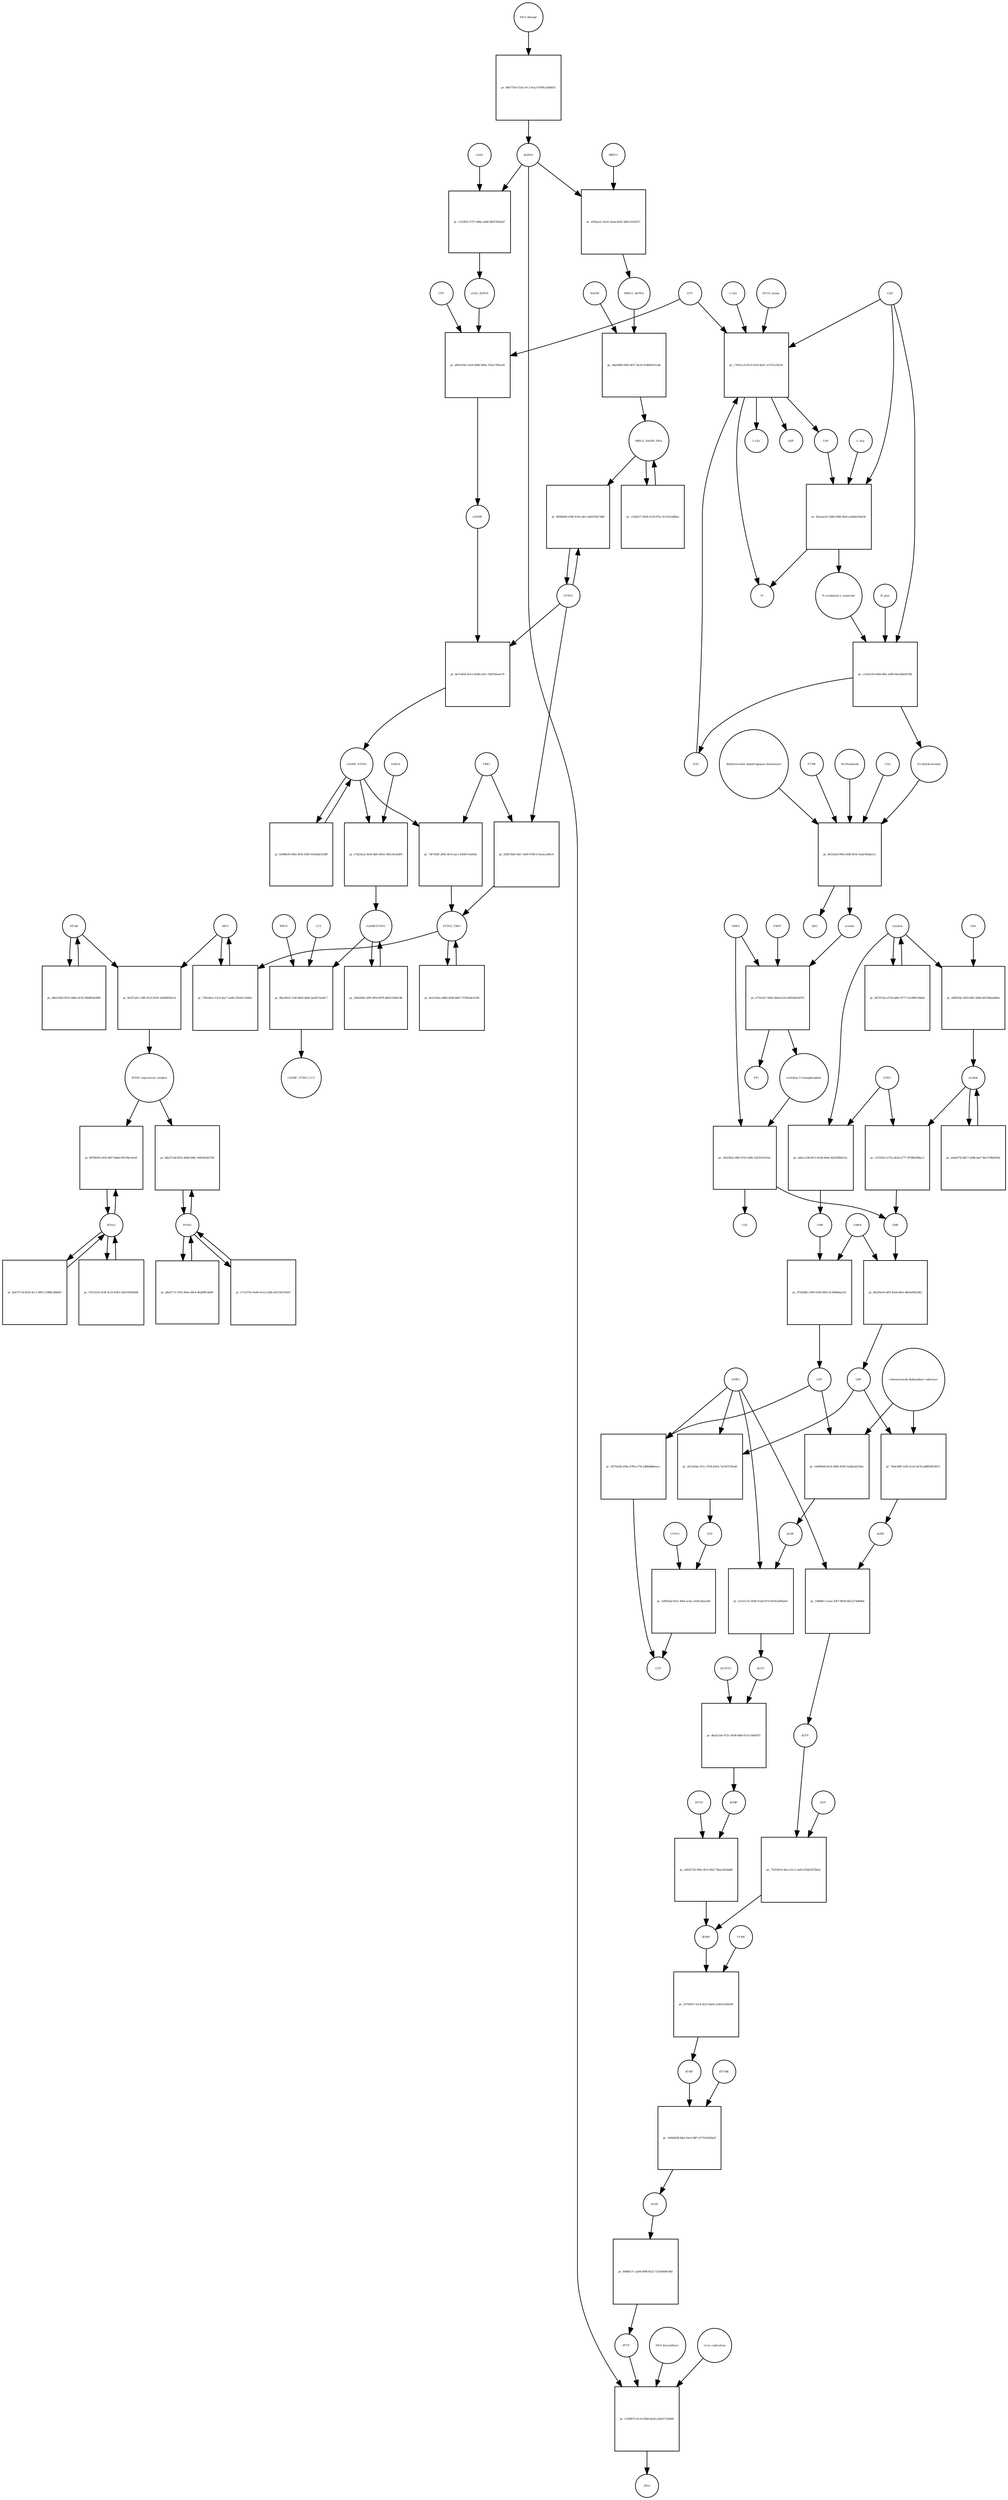 strict digraph  {
"NF-kB" [annotation="urn_miriam_obo.go_GO%3A0071159", bipartite=0, cls=complex, fontsize=4, label="NF-kB", shape=circle];
"pr_8e337a61-c4f8-47e5-8193-3aff60f5de1d" [annotation="", bipartite=1, cls=process, fontsize=4, label="pr_8e337a61-c4f8-47e5-8193-3aff60f5de1d", shape=square];
"IFNB1 expression complex" [annotation="", bipartite=0, cls=complex, fontsize=4, label="IFNB1 expression complex", shape=circle];
IRF3 [annotation="urn_miriam_hgnc_6118|urn_miriam_uniprot_Q14653|urn_miriam_ensembl_ENSG00000126456|urn_miriam_refseq_NM_001571|urn_miriam_hgnc.symbol_IRF3|urn_miriam_ncbigene_3661", bipartite=0, cls="macromolecule multimer", fontsize=4, label=IRF3, shape=circle];
dCDP [annotation="urn_miriam_obo.chebi_CHEBI%3A28846", bipartite=0, cls="simple chemical", fontsize=4, label=dCDP, shape=circle];
"pr_31e3117e-29d4-47ad-87c0-0e052af6ba42" [annotation="", bipartite=1, cls=process, fontsize=4, label="pr_31e3117e-29d4-47ad-87c0-0e052af6ba42", shape=square];
dCTP [annotation="urn_miriam_obo.chebi_CHEBI%3A16311", bipartite=0, cls="simple chemical", fontsize=4, label=dCTP, shape=circle];
NME1 [annotation="urn_miriam_uniprot_P15531|urn_miriam_hgnc_7849", bipartite=0, cls=macromolecule, fontsize=4, label=NME1, shape=circle];
uridine [annotation="urn_miriam_obo.chebi_CHEBI%3A16704", bipartite=0, cls="simple chemical", fontsize=4, label=uridine, shape=circle];
"pr_c51920cf-a75a-4434-a777-3f78bb308ac2" [annotation="", bipartite=1, cls=process, fontsize=4, label="pr_c51920cf-a75a-4434-a777-3f78bb308ac2", shape=square];
UMP [annotation="urn_miriam_obo.chebi_CHEBI%3A57865", bipartite=0, cls="simple chemical", fontsize=4, label=UMP, shape=circle];
UCK2 [annotation="urn_miriam_uniprot_Q9HA47|urn_miriam_hgnc_HGNC%3A12562", bipartite=0, cls=macromolecule, fontsize=4, label=UCK2, shape=circle];
"orotidine 5'-monophosphate" [annotation="urn_miriam_obo.chebi_CHEBI%3A15842", bipartite=0, cls="simple chemical", fontsize=4, label="orotidine 5'-monophosphate", shape=circle];
"pr_2fb338a2-4fbf-4763-af06-23b7f414162e" [annotation="", bipartite=1, cls=process, fontsize=4, label="pr_2fb338a2-4fbf-4763-af06-23b7f414162e", shape=square];
UMPS [annotation="urn_miriam_ncbigene_7372|urn_miriam_refseq_NM_000373|urn_miriam_hgnc.symbol_UMPS|urn_miriam_hgnc_12563|urn_miriam_ensembl_ENSG00000114491|urn_miriam_uniprot_P11172", bipartite=0, cls="macromolecule multimer", fontsize=4, label=UMPS, shape=circle];
CO2 [annotation="urn_miriam_obo.chebi_CHEBI%3A16526", bipartite=0, cls="simple chemical", fontsize=4, label=CO2, shape=circle];
UTP [annotation="urn_miriam_obo.chebi_CHEBI%3A15713", bipartite=0, cls="simple chemical", fontsize=4, label=UTP, shape=circle];
"pr_3aff05ab-925c-46f4-ac4a-cd29c26ae3dd" [annotation="", bipartite=1, cls=process, fontsize=4, label="pr_3aff05ab-925c-46f4-ac4a-cd29c26ae3dd", shape=square];
CTP [annotation="urn_miriam_obo.chebi_CHEBI%3A17677", bipartite=0, cls="simple chemical", fontsize=4, label=CTP, shape=circle];
CTPS1 [annotation="urn_miriam_hgnc_HGNC%3A2519|urn_miriam_uniprot_P17812", bipartite=0, cls=macromolecule, fontsize=4, label=CTPS1, shape=circle];
UDP [annotation="urn_miriam_obo.chebi_CHEBI%3A17659", bipartite=0, cls="simple chemical", fontsize=4, label=UDP, shape=circle];
"pr_7b0e346f-1e85-4ca4-9a7d-ad8854934d71" [annotation="", bipartite=1, cls=process, fontsize=4, label="pr_7b0e346f-1e85-4ca4-9a7d-ad8854934d71", shape=square];
dUDP [annotation="urn_miriam_obo.chebi_CHEBI%3A28850", bipartite=0, cls="simple chemical", fontsize=4, label=dUDP, shape=circle];
"ribonucleoside-diphosphate reductase" [annotation="urn_miriam_brenda_1.17.4.1|urn_miriam_obo.go_GO%3A0005971", bipartite=0, cls=complex, fontsize=4, label="ribonucleoside-diphosphate reductase", shape=circle];
IFNB1 [annotation="urn_miriam_ensembl_ENSG00000171855|urn_miriam_hgnc.symbol_IFNB1|urn_miriam_hgnc_5434|urn_miriam_uniprot_P01574|urn_miriam_refseq_NM_002176|urn_miriam_ncbigene_3456", bipartite=0, cls=macromolecule, fontsize=4, label=IFNB1, shape=circle];
"pr_dda27c6d-9f32-4d9d-b98c-006342eb27bf" [annotation="", bipartite=1, cls=process, fontsize=4, label="pr_dda27c6d-9f32-4d9d-b98c-006342eb27bf", shape=square];
"pr_8b220e16-aff9-4cb4-b9a1-8b63e9f2ed62" [annotation="", bipartite=1, cls=process, fontsize=4, label="pr_8b220e16-aff9-4cb4-b9a1-8b63e9f2ed62", shape=square];
CMPK [annotation="urn_miriam_uniprot_P30085|urn_miriam_hgnc_HGNC%3A18170", bipartite=0, cls=macromolecule, fontsize=4, label=CMPK, shape=circle];
"cGAMP-STING" [annotation="", bipartite=0, cls=complex, fontsize=4, label="cGAMP-STING", shape=circle];
"pr_2bb350fe-20f9-4f0d-8f78-d6923109e196" [annotation="", bipartite=1, cls=process, fontsize=4, label="pr_2bb350fe-20f9-4f0d-8f78-d6923109e196", shape=square];
IFNA1 [annotation="urn_miriam_hgnc.symbol_IFNA1|urn_miriam_ncbigene_3439|urn_miriam_refseq_NM_024013|urn_miriam_uniprot_P01562|urn_miriam_hgnc_5417|urn_miriam_ensembl_ENSG00000197919", bipartite=0, cls=macromolecule, fontsize=4, label=IFNA1, shape=circle];
"pr_897665f3-e93f-4f87-bddd-f0fc99ecbcb5" [annotation="", bipartite=1, cls=process, fontsize=4, label="pr_897665f3-e93f-4f87-bddd-f0fc99ecbcb5", shape=square];
"pr_edea972f-d817-4288-baf7-4bc570b0030d" [annotation="", bipartite=1, cls=process, fontsize=4, label="pr_edea972f-d817-4288-baf7-4bc570b0030d", shape=square];
CDP [annotation="urn_miriam_obo.chebi_CHEBI%3A17239", bipartite=0, cls="simple chemical", fontsize=4, label=CDP, shape=circle];
"pr_cb0f08e8-6e14-4685-8160-3a46a3d12fae" [annotation="", bipartite=1, cls=process, fontsize=4, label="pr_cb0f08e8-6e14-4685-8160-3a46a3d12fae", shape=square];
"pr_3f370a3b-e94e-4790-a734-248b8dbbeacc" [annotation="", bipartite=1, cls=process, fontsize=4, label="pr_3f370a3b-e94e-4790-a734-248b8dbbeacc", shape=square];
dTDP [annotation="urn_miriam_obo.chebi_CHEBI%3A18075", bipartite=0, cls="simple chemical", fontsize=4, label=dTDP, shape=circle];
"pr_9d46b17c-aa09-49f8-8522-72c83499c96d" [annotation="", bipartite=1, cls=process, fontsize=4, label="pr_9d46b17c-aa09-49f8-8522-72c83499c96d", shape=square];
dTTP [annotation="urn_miriam_obo.chebi_CHEBI%3A18077", bipartite=0, cls="simple chemical", fontsize=4, label=dTTP, shape=circle];
CMP [annotation="urn_miriam_obo.chebi_CHEBI%3A17361", bipartite=0, cls="simple chemical", fontsize=4, label=CMP, shape=circle];
"pr_97fd3dfb-1569-418b-8402-0c3b966aa532" [annotation="", bipartite=1, cls=process, fontsize=4, label="pr_97fd3dfb-1569-418b-8402-0c3b966aa532", shape=square];
dUMP [annotation="urn_miriam_obo.chebi_CHEBI%3A17622", bipartite=0, cls="simple chemical", fontsize=4, label=dUMP, shape=circle];
"pr_2570f457-22c4-4223-8ae4-2345e1636c80" [annotation="", bipartite=1, cls=process, fontsize=4, label="pr_2570f457-22c4-4223-8ae4-2345e1636c80", shape=square];
dTMP [annotation="urn_miriam_obo.chebi_CHEBI%3A17013", bipartite=0, cls="simple chemical", fontsize=4, label=dTMP, shape=circle];
TYMS [annotation="urn_miriam_uniprot_P04818|urn_miriam_hgnc_HGNC%3A12441", bipartite=0, cls=macromolecule, fontsize=4, label=TYMS, shape=circle];
dsDNA [annotation="urn_miriam_obo.chebi_CHEBI%3A75909", bipartite=0, cls="simple chemical", fontsize=4, label=dsDNA, shape=circle];
"pr_153f9072-b119-45b6-8a26-e5b3f71382b9" [annotation="", bipartite=1, cls=process, fontsize=4, label="pr_153f9072-b119-45b6-8a26-e5b3f71382b9", shape=square];
DNA [annotation="", bipartite=0, cls="nucleic acid feature", fontsize=4, label=DNA, shape=circle];
"DNA biosynthesis" [annotation="urn_miriam_obo.go_GO%3A0071897", bipartite=0, cls=phenotype, fontsize=4, label="DNA biosynthesis", shape=circle];
"virus replication" [annotation="urn_miriam_obo.go_GO%3A0019079", bipartite=0, cls=phenotype, fontsize=4, label="virus replication", shape=circle];
MRE11_RAD50_DNA [annotation="", bipartite=0, cls=complex, fontsize=4, label=MRE11_RAD50_DNA, shape=circle];
"pr_c32bf217-fb28-412f-87fa-31235a1b88ae" [annotation="", bipartite=1, cls=process, fontsize=4, label="pr_c32bf217-fb28-412f-87fa-31235a1b88ae", shape=square];
"pr_dbcb11be-972c-4938-86f4-67a1cf4d87d7" [annotation="", bipartite=1, cls=process, fontsize=4, label="pr_dbcb11be-972c-4938-86f4-67a1cf4d87d7", shape=square];
dCMP [annotation="urn_miriam_obo.chebi_CHEBI%3A15918", bipartite=0, cls="simple chemical", fontsize=4, label=dCMP, shape=circle];
DCTPP1 [annotation="urn_miriam_uniprot_Q9H773|urn_miriam_hgnc_HGNC%3A28777", bipartite=0, cls=macromolecule, fontsize=4, label=DCTPP1, shape=circle];
"pr_27ce575e-0e46-41e2-a5db-e05154219eb7" [annotation="", bipartite=1, cls=process, fontsize=4, label="pr_27ce575e-0e46-41e2-a5db-e05154219eb7", shape=square];
"pr_dfaf2772-37b1-49ee-9dc4-46af9ffc8dd9" [annotation="", bipartite=1, cls=process, fontsize=4, label="pr_dfaf2772-37b1-49ee-9dc4-46af9ffc8dd9", shape=square];
ATP [annotation="urn_miriam_obo.chebi_CHEBI%3A15422", bipartite=0, cls="simple chemical", fontsize=4, label=ATP, shape=circle];
"pr_d401435b-1a64-4d86-900a-37b2c780ced5" [annotation="", bipartite=1, cls=process, fontsize=4, label="pr_d401435b-1a64-4d86-900a-37b2c780ced5", shape=square];
GTP [annotation="urn_miriam_obo.chebi_CHEBI%3A15996", bipartite=0, cls="simple chemical", fontsize=4, label=GTP, shape=circle];
cGAMP [annotation="urn_miriam_obo.chebi_CHEBI%3A75947", bipartite=0, cls="simple chemical", fontsize=4, label=cGAMP, shape=circle];
cGAS_dsDNA [annotation=urn_miriam_pubmed_28363908, bipartite=0, cls=complex, fontsize=4, label=cGAS_dsDNA, shape=circle];
cytidine [annotation="urn_miriam_obo.chebi_CHEBI%3A17562", bipartite=0, cls="simple chemical", fontsize=4, label=cytidine, shape=circle];
"pr_eb6ce128-b013-4c8d-84de-4d220f84e53c" [annotation="", bipartite=1, cls=process, fontsize=4, label="pr_eb6ce128-b013-4c8d-84de-4d220f84e53c", shape=square];
"pr_8a7c402f-dce1-42d8-a35c-1f4d7b5eae79" [annotation="", bipartite=1, cls=process, fontsize=4, label="pr_8a7c402f-dce1-42d8-a35c-1f4d7b5eae79", shape=square];
STING [annotation=urn_miriam_uniprot_Q86WV6, bipartite=0, cls="macromolecule multimer", fontsize=4, label=STING, shape=circle];
cGAMP_STING [annotation="urn_miriam_obo.go_GO%3A1990231", bipartite=0, cls=complex, fontsize=4, label=cGAMP_STING, shape=circle];
"L-Gln" [annotation="urn_miriam_obo.chebi_CHEBI%3A18050", bipartite=0, cls="simple chemical", fontsize=4, label="L-Gln", shape=circle];
"pr_c7441ccd-d7e3-412f-8a91-1cf74123823e" [annotation="", bipartite=1, cls=process, fontsize=4, label="pr_c7441ccd-d7e3-412f-8a91-1cf74123823e", shape=square];
CAP [annotation="urn_miriam_obo.chebi_CHEBI%3A17672", bipartite=0, cls="simple chemical", fontsize=4, label=CAP, shape=circle];
CAD [annotation="urn_miriam_refseq_NM_001306079|urn_miriam_hgnc_1424|urn_miriam_hgnc.symbol_CAD|urn_miriam_uniprot_P27708|urn_miriam_ncbigene_790|urn_miriam_ensembl_ENSG00000084774", bipartite=0, cls=macromolecule, fontsize=4, label=CAD, shape=circle];
HCO3_minus [annotation="urn_miriam_obo.chebi_CHEBI%3A17544", bipartite=0, cls="simple chemical", fontsize=4, label=HCO3_minus, shape=circle];
H2O [annotation="urn_miriam_obo.chebi_CHEBI%3A15377", bipartite=0, cls="simple chemical", fontsize=4, label=H2O, shape=circle];
"L-Glu" [annotation="urn_miriam_obo.chebi_CHEBI%3A16015", bipartite=0, cls="simple chemical", fontsize=4, label="L-Glu", shape=circle];
ADP [annotation="urn_miriam_obo.chebi_CHEBI%3A16761", bipartite=0, cls="simple chemical", fontsize=4, label=ADP, shape=circle];
Pi [annotation="urn_miriam_obo.chebi_CHEBI%3A18367", bipartite=0, cls="simple chemical", fontsize=4, label=Pi, shape=circle];
"pr_2612d34a-351c-4704-b914-7a236723fe4d" [annotation="", bipartite=1, cls=process, fontsize=4, label="pr_2612d34a-351c-4704-b914-7a236723fe4d", shape=square];
"N-carbamoyl-L-aspartate" [annotation="urn_miriam_obo.chebi_CHEBI%3A32814", bipartite=0, cls="simple chemical", fontsize=4, label="N-carbamoyl-L-aspartate", shape=circle];
"pr_c1ed5159-e66d-4f6c-a0f8-64a168a0278d" [annotation="", bipartite=1, cls=process, fontsize=4, label="pr_c1ed5159-e66d-4f6c-a0f8-64a168a0278d", shape=square];
"(S)-dihydroorotate" [annotation="urn_miriam_obo.chebi_CHEBI%3A30864", bipartite=0, cls="simple chemical", fontsize=4, label="(S)-dihydroorotate", shape=circle];
H_plus [annotation="urn_miriam_obo.chebi_CHEBI%3A15378", bipartite=0, cls="simple chemical", fontsize=4, label=H_plus, shape=circle];
"pr_48e21d26-9253-446e-9c92-f94df65e90f6" [annotation="", bipartite=1, cls=process, fontsize=4, label="pr_48e21d26-9253-446e-9c92-f94df65e90f6", shape=square];
"pr_19152225-0cdf-4c22-8363-32b51093a608" [annotation="", bipartite=1, cls=process, fontsize=4, label="pr_19152225-0cdf-4c22-8363-32b51093a608", shape=square];
TBK1 [annotation="urn_miriam_hgnc.symbol_TBK1|urn_miriam_ensembl_ENSG00000183735|urn_miriam_uniprot_Q9UHD2|urn_miriam_refseq_NM_013254|urn_miriam_hgnc_11584|urn_miriam_ncbigene_29110", bipartite=0, cls=macromolecule, fontsize=4, label=TBK1, shape=circle];
"pr_74f7456f-2692-4fc9-aac1-b59d7c5eb5fe" [annotation="", bipartite=1, cls=process, fontsize=4, label="pr_74f7456f-2692-4fc9-aac1-b59d7c5eb5fe", shape=square];
STING_TBK1 [annotation=urn_miriam_pubmed_30842653, bipartite=0, cls=complex, fontsize=4, label=STING_TBK1, shape=circle];
"pr_4f06b0d4-e94f-419e-a8cf-ab6103fa7dd0" [annotation="", bipartite=1, cls=process, fontsize=4, label="pr_4f06b0d4-e94f-419e-a8cf-ab6103fa7dd0", shape=square];
"pr_8a675714-8252-4cc1-8f63-12886cdf9e83" [annotation="", bipartite=1, cls=process, fontsize=4, label="pr_8a675714-8252-4cc1-8f63-12886cdf9e83", shape=square];
"pr_c522ff2f-5757-498a-a940-8fb57fbfafd7" [annotation="", bipartite=1, cls=process, fontsize=4, label="pr_c522ff2f-5757-498a-a940-8fb57fbfafd7", shape=square];
cGAS [annotation="urn_miriam_ensembl_ENSG00000164430|urn_miriam_hgnc_21367|urn_miriam_ncbigene_115004|urn_miriam_uniprot_Q8N884|urn_miriam_hgnc.symbol_CGAS|urn_miriam_refseq_NM_138441", bipartite=0, cls=macromolecule, fontsize=4, label=cGAS, shape=circle];
"pr_6e1e35ea-e884-409d-8407-3749244cb338" [annotation="", bipartite=1, cls=process, fontsize=4, label="pr_6e1e35ea-e884-409d-8407-3749244cb338", shape=square];
orotate [annotation="urn_miriam_obo.chebi_CHEBI%3A30839", bipartite=0, cls="simple chemical", fontsize=4, label=orotate, shape=circle];
"pr_e733cfe7-9445-4bed-b143-b0f1bb20d7f5" [annotation="", bipartite=1, cls=process, fontsize=4, label="pr_e733cfe7-9445-4bed-b143-b0f1bb20d7f5", shape=square];
PRPP [annotation="urn_miriam_obo.chebi_CHEBI%3A17111", bipartite=0, cls="simple chemical", fontsize=4, label=PRPP, shape=circle];
PPi [annotation="urn_miriam_obo.chebi_CHEBI%3A18361", bipartite=0, cls="simple chemical", fontsize=4, label=PPi, shape=circle];
"pr_4672155a-d754-4d43-9777-e3c8901266eb" [annotation="", bipartite=1, cls=process, fontsize=4, label="pr_4672155a-d754-4d43-9777-e3c8901266eb", shape=square];
"pr_758146ce-13c3-4ac7-aa89-25fa01c2645a" [annotation="", bipartite=1, cls=process, fontsize=4, label="pr_758146ce-13c3-4ac7-aa89-25fa01c2645a", shape=square];
"pr_fe989cf9-e062-4f30-9385-91e6bd251d0f" [annotation="", bipartite=1, cls=process, fontsize=4, label="pr_fe989cf9-e062-4f30-9385-91e6bd251d0f", shape=square];
RAD50 [annotation="urn_miriam_ncbigene_10111|urn_miriam_refseq_NM_005732|urn_miriam_uniprot_Q92878|urn_miriam_hgnc.symbol_RAD50|urn_miriam_ensembl_ENSG00000113522|urn_miriam_hgnc_9816", bipartite=0, cls="macromolecule multimer", fontsize=4, label=RAD50, shape=circle];
"pr_36a096f6-0f62-4f27-9a18-4196b047acdb" [annotation="", bipartite=1, cls=process, fontsize=4, label="pr_36a096f6-0f62-4f27-9a18-4196b047acdb", shape=square];
MRE11_dsDNA [annotation="urn_miriam_obo.go_GO%3A0003690", bipartite=0, cls=complex, fontsize=4, label=MRE11_dsDNA, shape=circle];
"pr_bf1022ef-f962-444f-bf34-16ab7b0dace2" [annotation="", bipartite=1, cls=process, fontsize=4, label="pr_bf1022ef-f962-444f-bf34-16ab7b0dace2", shape=square];
"dihydroorotate dehydrogenase holoenzyme" [annotation="urn_miriam_ncbigene_1723|urn_miriam_hgnc_HGNC%3A2867|urn_miriam_hgnc.symbol_DHODH", bipartite=0, cls="simple chemical", fontsize=4, label="dihydroorotate dehydrogenase holoenzyme", shape=circle];
P1788 [annotation=urn_miriam_pubmed_31740051, bipartite=0, cls="simple chemical", fontsize=4, label=P1788, shape=circle];
Teriflunomide [annotation=urn_miriam_drugbank_DB08880, bipartite=0, cls="simple chemical", fontsize=4, label=Teriflunomide, shape=circle];
CoQ [annotation="urn_miriam_obo.chebi_CHEBI%3A16389", bipartite=0, cls="simple chemical", fontsize=4, label=CoQ, shape=circle];
QH2 [annotation="urn_miriam_obo.chebi_CHEBI%3A17976", bipartite=0, cls="simple chemical", fontsize=4, label=QH2, shape=circle];
"pr_10d68fc1-aea1-43f7-8639-dd12274d69bd" [annotation="", bipartite=1, cls=process, fontsize=4, label="pr_10d68fc1-aea1-43f7-8639-dd12274d69bd", shape=square];
dUTP [annotation="urn_miriam_obo.chebi_CHEBI%3A17625", bipartite=0, cls="simple chemical", fontsize=4, label=dUTP, shape=circle];
"pr_a0ff293a-3029-4ffe-9d5b-663596aa869a" [annotation="", bipartite=1, cls=process, fontsize=4, label="pr_a0ff293a-3029-4ffe-9d5b-663596aa869a", shape=square];
CDA [annotation="urn_miriam_uniprot_P32320|urn_miriam_ncbigene_978|urn_miriam_refseq_NM_001785|urn_miriam_ensembl_ENSG00000158825|urn_miriam_hgnc.symbol_CDA|urn_miriam_hgnc_1712", bipartite=0, cls=macromolecule, fontsize=4, label=CDA, shape=circle];
"pr_750189c4-44ca-41c1-ae65-d7b625f7bb3e" [annotation="", bipartite=1, cls=process, fontsize=4, label="pr_750189c4-44ca-41c1-ae65-d7b625f7bb3e", shape=square];
DUT [annotation="urn_miriam_hgnc_HGNC%3A3078|urn_miriam_uniprot_P33316", bipartite=0, cls=macromolecule, fontsize=4, label=DUT, shape=circle];
"pr_08a1f6a5-7c6f-46e0-bb0e-be4f27ae4fc7" [annotation="", bipartite=1, cls=process, fontsize=4, label="pr_08a1f6a5-7c6f-46e0-bb0e-be4f27ae4fc7", shape=square];
LC3 [annotation="", bipartite=0, cls=macromolecule, fontsize=4, label=LC3, shape=circle];
cGAMP_STING_LC3 [annotation="", bipartite=0, cls=complex, fontsize=4, label=cGAMP_STING_LC3, shape=circle];
WIPI2 [annotation="urn_miriam_refseq_NM_015610|urn_miriam_hgnc_32225|urn_miriam_hgnc.symbol_WIPI2|urn_miriam_ensembl_ENSG00000157954|urn_miriam_ncbigene_26100|urn_miriam_uniprot_Q9Y4P8", bipartite=0, cls=macromolecule, fontsize=4, label=WIPI2, shape=circle];
"pr_d2eeae24-1d48-4386-9fad-a3eb4a204e5b" [annotation="", bipartite=1, cls=process, fontsize=4, label="pr_d2eeae24-1d48-4386-9fad-a3eb4a204e5b", shape=square];
"L-Asp" [annotation="urn_miriam_obo.chebi_CHEBI%3A29991", bipartite=0, cls="simple chemical", fontsize=4, label="L-Asp", shape=circle];
"pr_a95bee1c-8c43-4aab-bf28-3d621301f437" [annotation="", bipartite=1, cls=process, fontsize=4, label="pr_a95bee1c-8c43-4aab-bf28-3d621301f437", shape=square];
MRE11 [annotation="urn_miriam_hgnc.symbol_MRE11|urn_miriam_ncbigene_4361|urn_miriam_uniprot_P49959|urn_miriam_ensembl_ENSG00000020922|urn_miriam_refseq_NM_005591|urn_miriam_hgnc_7230", bipartite=0, cls="macromolecule multimer", fontsize=4, label=MRE11, shape=circle];
"pr_1600d458-fbef-43c4-96f7-477916249a2f" [annotation="", bipartite=1, cls=process, fontsize=4, label="pr_1600d458-fbef-43c4-96f7-477916249a2f", shape=square];
dTYMK [annotation="urn_miriam_uniprot_P23919|urn_miriam_hgnc_HGNC%3A3061", bipartite=0, cls=macromolecule, fontsize=4, label=dTYMK, shape=circle];
"pr_e7b23e22-9e5f-4bfe-8052-586116cbeff9" [annotation="", bipartite=1, cls=process, fontsize=4, label="pr_e7b23e22-9e5f-4bfe-8052-586116cbeff9", shape=square];
SAR1A [annotation="urn_miriam_uniprot_Q9NR31|urn_miriam_ensembl_ENSG00000079332|urn_miriam_hgnc_10534|urn_miriam_hgnc.symbol_SAR1A|urn_miriam_refseq_NM_001142648|urn_miriam_ncbigene_56681", bipartite=0, cls=macromolecule, fontsize=4, label=SAR1A, shape=circle];
"pr_b5827bb4-04a7-4ef0-97d4-e72eea1a90c9" [annotation="", bipartite=1, cls=process, fontsize=4, label="pr_b5827bb4-04a7-4ef0-97d4-e72eea1a90c9", shape=square];
"pr_064775e5-f1d1-47c3-9ca3-9789ca384933" [annotation="", bipartite=1, cls=process, fontsize=4, label="pr_064775e5-f1d1-47c3-9ca3-9789ca384933", shape=square];
"DNA damage" [annotation="", bipartite=0, cls=phenotype, fontsize=4, label="DNA damage", shape=circle];
"pr_a9025720-06fa-4fc9-9f2f-74bac0b16dd6" [annotation="", bipartite=1, cls=process, fontsize=4, label="pr_a9025720-06fa-4fc9-9f2f-74bac0b16dd6", shape=square];
DCTD [annotation="urn_miriam_uniprot_P32321|urn_miriam_hgnc_HGNC%3A2710", bipartite=0, cls=macromolecule, fontsize=4, label=DCTD, shape=circle];
"NF-kB" -> "pr_8e337a61-c4f8-47e5-8193-3aff60f5de1d"  [annotation="", interaction_type=consumption];
"NF-kB" -> "pr_48e21d26-9253-446e-9c92-f94df65e90f6"  [annotation="", interaction_type=consumption];
"pr_8e337a61-c4f8-47e5-8193-3aff60f5de1d" -> "IFNB1 expression complex"  [annotation="", interaction_type=production];
"IFNB1 expression complex" -> "pr_dda27c6d-9f32-4d9d-b98c-006342eb27bf"  [annotation=urn_miriam_pubmed_20610653, interaction_type=stimulation];
"IFNB1 expression complex" -> "pr_897665f3-e93f-4f87-bddd-f0fc99ecbcb5"  [annotation=urn_miriam_pubmed_16979567, interaction_type=stimulation];
IRF3 -> "pr_8e337a61-c4f8-47e5-8193-3aff60f5de1d"  [annotation="", interaction_type=consumption];
IRF3 -> "pr_758146ce-13c3-4ac7-aa89-25fa01c2645a"  [annotation="", interaction_type=consumption];
dCDP -> "pr_31e3117e-29d4-47ad-87c0-0e052af6ba42"  [annotation="", interaction_type=consumption];
"pr_31e3117e-29d4-47ad-87c0-0e052af6ba42" -> dCTP  [annotation="", interaction_type=production];
dCTP -> "pr_dbcb11be-972c-4938-86f4-67a1cf4d87d7"  [annotation="", interaction_type=consumption];
NME1 -> "pr_31e3117e-29d4-47ad-87c0-0e052af6ba42"  [annotation=urn_miriam_pubmed_17827303, interaction_type=catalysis];
NME1 -> "pr_3f370a3b-e94e-4790-a734-248b8dbbeacc"  [annotation=urn_miriam_pubmed_28458037, interaction_type=catalysis];
NME1 -> "pr_2612d34a-351c-4704-b914-7a236723fe4d"  [annotation=urn_miriam_pubmed_28458037, interaction_type=catalysis];
NME1 -> "pr_10d68fc1-aea1-43f7-8639-dd12274d69bd"  [annotation=urn_miriam_pubmed_17827303, interaction_type=catalysis];
uridine -> "pr_c51920cf-a75a-4434-a777-3f78bb308ac2"  [annotation="", interaction_type=consumption];
uridine -> "pr_edea972f-d817-4288-baf7-4bc570b0030d"  [annotation="", interaction_type=consumption];
"pr_c51920cf-a75a-4434-a777-3f78bb308ac2" -> UMP  [annotation="", interaction_type=production];
UMP -> "pr_8b220e16-aff9-4cb4-b9a1-8b63e9f2ed62"  [annotation="", interaction_type=consumption];
UCK2 -> "pr_c51920cf-a75a-4434-a777-3f78bb308ac2"  [annotation=urn_miriam_pubmed_15130468, interaction_type=catalysis];
UCK2 -> "pr_eb6ce128-b013-4c8d-84de-4d220f84e53c"  [annotation=urn_miriam_pubmed_15130468, interaction_type=catalysis];
"orotidine 5'-monophosphate" -> "pr_2fb338a2-4fbf-4763-af06-23b7f414162e"  [annotation="", interaction_type=consumption];
"pr_2fb338a2-4fbf-4763-af06-23b7f414162e" -> UMP  [annotation="", interaction_type=production];
"pr_2fb338a2-4fbf-4763-af06-23b7f414162e" -> CO2  [annotation="", interaction_type=production];
UMPS -> "pr_2fb338a2-4fbf-4763-af06-23b7f414162e"  [annotation=urn_miriam_reactome_REACT_1698, interaction_type=catalysis];
UMPS -> "pr_e733cfe7-9445-4bed-b143-b0f1bb20d7f5"  [annotation=urn_miriam_reactome_REACT_1698, interaction_type=catalysis];
UTP -> "pr_3aff05ab-925c-46f4-ac4a-cd29c26ae3dd"  [annotation="", interaction_type=consumption];
"pr_3aff05ab-925c-46f4-ac4a-cd29c26ae3dd" -> CTP  [annotation="", interaction_type=production];
CTPS1 -> "pr_3aff05ab-925c-46f4-ac4a-cd29c26ae3dd"  [annotation=urn_miriam_pubmed_5411547, interaction_type=catalysis];
UDP -> "pr_7b0e346f-1e85-4ca4-9a7d-ad8854934d71"  [annotation="", interaction_type=consumption];
UDP -> "pr_2612d34a-351c-4704-b914-7a236723fe4d"  [annotation="", interaction_type=consumption];
"pr_7b0e346f-1e85-4ca4-9a7d-ad8854934d71" -> dUDP  [annotation="", interaction_type=production];
dUDP -> "pr_10d68fc1-aea1-43f7-8639-dd12274d69bd"  [annotation="", interaction_type=consumption];
"ribonucleoside-diphosphate reductase" -> "pr_7b0e346f-1e85-4ca4-9a7d-ad8854934d71"  [annotation=urn_miriam_pubmed_24809024, interaction_type=catalysis];
"ribonucleoside-diphosphate reductase" -> "pr_cb0f08e8-6e14-4685-8160-3a46a3d12fae"  [annotation=urn_miriam_pubmed_24809024, interaction_type=catalysis];
IFNB1 -> "pr_dda27c6d-9f32-4d9d-b98c-006342eb27bf"  [annotation="", interaction_type=consumption];
IFNB1 -> "pr_27ce575e-0e46-41e2-a5db-e05154219eb7"  [annotation="", interaction_type=consumption];
IFNB1 -> "pr_dfaf2772-37b1-49ee-9dc4-46af9ffc8dd9"  [annotation="", interaction_type=consumption];
"pr_dda27c6d-9f32-4d9d-b98c-006342eb27bf" -> IFNB1  [annotation="", interaction_type=production];
"pr_8b220e16-aff9-4cb4-b9a1-8b63e9f2ed62" -> UDP  [annotation="", interaction_type=production];
CMPK -> "pr_8b220e16-aff9-4cb4-b9a1-8b63e9f2ed62"  [annotation=urn_miriam_pubmed_10462544, interaction_type=catalysis];
CMPK -> "pr_97fd3dfb-1569-418b-8402-0c3b966aa532"  [annotation=urn_miriam_pubmed_10462544, interaction_type=catalysis];
"cGAMP-STING" -> "pr_2bb350fe-20f9-4f0d-8f78-d6923109e196"  [annotation="", interaction_type=consumption];
"cGAMP-STING" -> "pr_08a1f6a5-7c6f-46e0-bb0e-be4f27ae4fc7"  [annotation="", interaction_type=consumption];
"pr_2bb350fe-20f9-4f0d-8f78-d6923109e196" -> "cGAMP-STING"  [annotation="", interaction_type=production];
IFNA1 -> "pr_897665f3-e93f-4f87-bddd-f0fc99ecbcb5"  [annotation="", interaction_type=consumption];
IFNA1 -> "pr_19152225-0cdf-4c22-8363-32b51093a608"  [annotation="", interaction_type=consumption];
IFNA1 -> "pr_8a675714-8252-4cc1-8f63-12886cdf9e83"  [annotation="", interaction_type=consumption];
"pr_897665f3-e93f-4f87-bddd-f0fc99ecbcb5" -> IFNA1  [annotation="", interaction_type=production];
"pr_edea972f-d817-4288-baf7-4bc570b0030d" -> uridine  [annotation="", interaction_type=production];
CDP -> "pr_cb0f08e8-6e14-4685-8160-3a46a3d12fae"  [annotation="", interaction_type=consumption];
CDP -> "pr_3f370a3b-e94e-4790-a734-248b8dbbeacc"  [annotation="", interaction_type=consumption];
"pr_cb0f08e8-6e14-4685-8160-3a46a3d12fae" -> dCDP  [annotation="", interaction_type=production];
"pr_3f370a3b-e94e-4790-a734-248b8dbbeacc" -> CTP  [annotation="", interaction_type=production];
dTDP -> "pr_9d46b17c-aa09-49f8-8522-72c83499c96d"  [annotation="", interaction_type=consumption];
"pr_9d46b17c-aa09-49f8-8522-72c83499c96d" -> dTTP  [annotation="", interaction_type=production];
dTTP -> "pr_153f9072-b119-45b6-8a26-e5b3f71382b9"  [annotation="", interaction_type=consumption];
CMP -> "pr_97fd3dfb-1569-418b-8402-0c3b966aa532"  [annotation="", interaction_type=consumption];
"pr_97fd3dfb-1569-418b-8402-0c3b966aa532" -> CDP  [annotation="", interaction_type=production];
dUMP -> "pr_2570f457-22c4-4223-8ae4-2345e1636c80"  [annotation="", interaction_type=consumption];
"pr_2570f457-22c4-4223-8ae4-2345e1636c80" -> dTMP  [annotation="", interaction_type=production];
dTMP -> "pr_1600d458-fbef-43c4-96f7-477916249a2f"  [annotation="", interaction_type=consumption];
TYMS -> "pr_2570f457-22c4-4223-8ae4-2345e1636c80"  [annotation=urn_miriam_pubmed_3099389, interaction_type=catalysis];
dsDNA -> "pr_153f9072-b119-45b6-8a26-e5b3f71382b9"  [annotation="", interaction_type=consumption];
dsDNA -> "pr_c522ff2f-5757-498a-a940-8fb57fbfafd7"  [annotation="", interaction_type=consumption];
dsDNA -> "pr_a95bee1c-8c43-4aab-bf28-3d621301f437"  [annotation="", interaction_type=consumption];
"pr_153f9072-b119-45b6-8a26-e5b3f71382b9" -> DNA  [annotation="", interaction_type=production];
"DNA biosynthesis" -> "pr_153f9072-b119-45b6-8a26-e5b3f71382b9"  [annotation="", interaction_type=catalysis];
"virus replication" -> "pr_153f9072-b119-45b6-8a26-e5b3f71382b9"  [annotation="", interaction_type=inhibition];
MRE11_RAD50_DNA -> "pr_c32bf217-fb28-412f-87fa-31235a1b88ae"  [annotation="", interaction_type=consumption];
MRE11_RAD50_DNA -> "pr_4f06b0d4-e94f-419e-a8cf-ab6103fa7dd0"  [annotation=urn_miriam_pubmed_23388631, interaction_type=catalysis];
"pr_c32bf217-fb28-412f-87fa-31235a1b88ae" -> MRE11_RAD50_DNA  [annotation="", interaction_type=production];
"pr_dbcb11be-972c-4938-86f4-67a1cf4d87d7" -> dCMP  [annotation="", interaction_type=production];
dCMP -> "pr_a9025720-06fa-4fc9-9f2f-74bac0b16dd6"  [annotation="", interaction_type=consumption];
DCTPP1 -> "pr_dbcb11be-972c-4938-86f4-67a1cf4d87d7"  [annotation=urn_miriam_pubmed_13788541, interaction_type=catalysis];
"pr_27ce575e-0e46-41e2-a5db-e05154219eb7" -> IFNB1  [annotation="", interaction_type=production];
"pr_dfaf2772-37b1-49ee-9dc4-46af9ffc8dd9" -> IFNB1  [annotation="", interaction_type=production];
ATP -> "pr_d401435b-1a64-4d86-900a-37b2c780ced5"  [annotation="", interaction_type=consumption];
ATP -> "pr_c7441ccd-d7e3-412f-8a91-1cf74123823e"  [annotation="", interaction_type=consumption];
"pr_d401435b-1a64-4d86-900a-37b2c780ced5" -> cGAMP  [annotation="", interaction_type=production];
GTP -> "pr_d401435b-1a64-4d86-900a-37b2c780ced5"  [annotation="", interaction_type=consumption];
cGAMP -> "pr_8a7c402f-dce1-42d8-a35c-1f4d7b5eae79"  [annotation="", interaction_type=consumption];
cGAS_dsDNA -> "pr_d401435b-1a64-4d86-900a-37b2c780ced5"  [annotation=urn_miriam_pubmed_29622565, interaction_type=catalysis];
cytidine -> "pr_eb6ce128-b013-4c8d-84de-4d220f84e53c"  [annotation="", interaction_type=consumption];
cytidine -> "pr_4672155a-d754-4d43-9777-e3c8901266eb"  [annotation="", interaction_type=consumption];
cytidine -> "pr_a0ff293a-3029-4ffe-9d5b-663596aa869a"  [annotation="", interaction_type=consumption];
"pr_eb6ce128-b013-4c8d-84de-4d220f84e53c" -> CMP  [annotation="", interaction_type=production];
"pr_8a7c402f-dce1-42d8-a35c-1f4d7b5eae79" -> cGAMP_STING  [annotation="", interaction_type=production];
STING -> "pr_8a7c402f-dce1-42d8-a35c-1f4d7b5eae79"  [annotation="", interaction_type=consumption];
STING -> "pr_4f06b0d4-e94f-419e-a8cf-ab6103fa7dd0"  [annotation="", interaction_type=consumption];
STING -> "pr_b5827bb4-04a7-4ef0-97d4-e72eea1a90c9"  [annotation="", interaction_type=consumption];
cGAMP_STING -> "pr_74f7456f-2692-4fc9-aac1-b59d7c5eb5fe"  [annotation="", interaction_type=consumption];
cGAMP_STING -> "pr_fe989cf9-e062-4f30-9385-91e6bd251d0f"  [annotation="", interaction_type=consumption];
cGAMP_STING -> "pr_e7b23e22-9e5f-4bfe-8052-586116cbeff9"  [annotation="", interaction_type=consumption];
"L-Gln" -> "pr_c7441ccd-d7e3-412f-8a91-1cf74123823e"  [annotation="", interaction_type=consumption];
"pr_c7441ccd-d7e3-412f-8a91-1cf74123823e" -> CAP  [annotation="", interaction_type=production];
"pr_c7441ccd-d7e3-412f-8a91-1cf74123823e" -> "L-Glu"  [annotation="", interaction_type=production];
"pr_c7441ccd-d7e3-412f-8a91-1cf74123823e" -> ADP  [annotation="", interaction_type=production];
"pr_c7441ccd-d7e3-412f-8a91-1cf74123823e" -> Pi  [annotation="", interaction_type=production];
CAP -> "pr_d2eeae24-1d48-4386-9fad-a3eb4a204e5b"  [annotation="", interaction_type=consumption];
CAD -> "pr_c7441ccd-d7e3-412f-8a91-1cf74123823e"  [annotation=urn_miriam_reactome_REACT_73577, interaction_type=catalysis];
CAD -> "pr_c1ed5159-e66d-4f6c-a0f8-64a168a0278d"  [annotation=urn_miriam_reactome_REACT_1698, interaction_type=catalysis];
CAD -> "pr_d2eeae24-1d48-4386-9fad-a3eb4a204e5b"  [annotation=urn_miriam_reactome_REACT_1698, interaction_type=catalysis];
HCO3_minus -> "pr_c7441ccd-d7e3-412f-8a91-1cf74123823e"  [annotation="", interaction_type=consumption];
H2O -> "pr_c7441ccd-d7e3-412f-8a91-1cf74123823e"  [annotation="", interaction_type=consumption];
"pr_2612d34a-351c-4704-b914-7a236723fe4d" -> UTP  [annotation="", interaction_type=production];
"N-carbamoyl-L-aspartate" -> "pr_c1ed5159-e66d-4f6c-a0f8-64a168a0278d"  [annotation="", interaction_type=consumption];
"pr_c1ed5159-e66d-4f6c-a0f8-64a168a0278d" -> "(S)-dihydroorotate"  [annotation="", interaction_type=production];
"pr_c1ed5159-e66d-4f6c-a0f8-64a168a0278d" -> H2O  [annotation="", interaction_type=production];
"(S)-dihydroorotate" -> "pr_bf1022ef-f962-444f-bf34-16ab7b0dace2"  [annotation="", interaction_type=consumption];
H_plus -> "pr_c1ed5159-e66d-4f6c-a0f8-64a168a0278d"  [annotation="", interaction_type=consumption];
"pr_48e21d26-9253-446e-9c92-f94df65e90f6" -> "NF-kB"  [annotation="", interaction_type=production];
"pr_19152225-0cdf-4c22-8363-32b51093a608" -> IFNA1  [annotation="", interaction_type=production];
TBK1 -> "pr_74f7456f-2692-4fc9-aac1-b59d7c5eb5fe"  [annotation="", interaction_type=consumption];
TBK1 -> "pr_b5827bb4-04a7-4ef0-97d4-e72eea1a90c9"  [annotation="", interaction_type=consumption];
"pr_74f7456f-2692-4fc9-aac1-b59d7c5eb5fe" -> STING_TBK1  [annotation="", interaction_type=production];
STING_TBK1 -> "pr_6e1e35ea-e884-409d-8407-3749244cb338"  [annotation="", interaction_type=consumption];
STING_TBK1 -> "pr_758146ce-13c3-4ac7-aa89-25fa01c2645a"  [annotation="urn_miriam_pubmed_22394562|urn_miriam_pubmed_25636800", interaction_type=catalysis];
"pr_4f06b0d4-e94f-419e-a8cf-ab6103fa7dd0" -> STING  [annotation="", interaction_type=production];
"pr_8a675714-8252-4cc1-8f63-12886cdf9e83" -> IFNA1  [annotation="", interaction_type=production];
"pr_c522ff2f-5757-498a-a940-8fb57fbfafd7" -> cGAS_dsDNA  [annotation="", interaction_type=production];
cGAS -> "pr_c522ff2f-5757-498a-a940-8fb57fbfafd7"  [annotation="", interaction_type=consumption];
"pr_6e1e35ea-e884-409d-8407-3749244cb338" -> STING_TBK1  [annotation="", interaction_type=production];
orotate -> "pr_e733cfe7-9445-4bed-b143-b0f1bb20d7f5"  [annotation="", interaction_type=consumption];
"pr_e733cfe7-9445-4bed-b143-b0f1bb20d7f5" -> "orotidine 5'-monophosphate"  [annotation="", interaction_type=production];
"pr_e733cfe7-9445-4bed-b143-b0f1bb20d7f5" -> PPi  [annotation="", interaction_type=production];
PRPP -> "pr_e733cfe7-9445-4bed-b143-b0f1bb20d7f5"  [annotation="", interaction_type=consumption];
"pr_4672155a-d754-4d43-9777-e3c8901266eb" -> cytidine  [annotation="", interaction_type=production];
"pr_758146ce-13c3-4ac7-aa89-25fa01c2645a" -> IRF3  [annotation="", interaction_type=production];
"pr_fe989cf9-e062-4f30-9385-91e6bd251d0f" -> cGAMP_STING  [annotation="", interaction_type=production];
RAD50 -> "pr_36a096f6-0f62-4f27-9a18-4196b047acdb"  [annotation="", interaction_type=consumption];
"pr_36a096f6-0f62-4f27-9a18-4196b047acdb" -> MRE11_RAD50_DNA  [annotation="", interaction_type=production];
MRE11_dsDNA -> "pr_36a096f6-0f62-4f27-9a18-4196b047acdb"  [annotation="", interaction_type=consumption];
"pr_bf1022ef-f962-444f-bf34-16ab7b0dace2" -> orotate  [annotation="", interaction_type=production];
"pr_bf1022ef-f962-444f-bf34-16ab7b0dace2" -> QH2  [annotation="", interaction_type=production];
"dihydroorotate dehydrogenase holoenzyme" -> "pr_bf1022ef-f962-444f-bf34-16ab7b0dace2"  [annotation="urn_miriam_reactome_REACT_1698|urn_miriam_doi_10.1101%2F2020.03.11.983056", interaction_type=catalysis];
P1788 -> "pr_bf1022ef-f962-444f-bf34-16ab7b0dace2"  [annotation="urn_miriam_reactome_REACT_1698|urn_miriam_doi_10.1101%2F2020.03.11.983056", interaction_type=inhibition];
Teriflunomide -> "pr_bf1022ef-f962-444f-bf34-16ab7b0dace2"  [annotation="urn_miriam_reactome_REACT_1698|urn_miriam_doi_10.1101%2F2020.03.11.983056", interaction_type=inhibition];
CoQ -> "pr_bf1022ef-f962-444f-bf34-16ab7b0dace2"  [annotation="", interaction_type=consumption];
"pr_10d68fc1-aea1-43f7-8639-dd12274d69bd" -> dUTP  [annotation="", interaction_type=production];
dUTP -> "pr_750189c4-44ca-41c1-ae65-d7b625f7bb3e"  [annotation="", interaction_type=consumption];
"pr_a0ff293a-3029-4ffe-9d5b-663596aa869a" -> uridine  [annotation="", interaction_type=production];
CDA -> "pr_a0ff293a-3029-4ffe-9d5b-663596aa869a"  [annotation="urn_miriam_pubmed_7923172|urn_miriam_pubmed_15689149", interaction_type=catalysis];
"pr_750189c4-44ca-41c1-ae65-d7b625f7bb3e" -> dUMP  [annotation="", interaction_type=production];
DUT -> "pr_750189c4-44ca-41c1-ae65-d7b625f7bb3e"  [annotation=urn_miriam_pubmed_18837522, interaction_type=catalysis];
"pr_08a1f6a5-7c6f-46e0-bb0e-be4f27ae4fc7" -> cGAMP_STING_LC3  [annotation="", interaction_type=production];
LC3 -> "pr_08a1f6a5-7c6f-46e0-bb0e-be4f27ae4fc7"  [annotation="", interaction_type=consumption];
WIPI2 -> "pr_08a1f6a5-7c6f-46e0-bb0e-be4f27ae4fc7"  [annotation=urn_miriam_pubmed_30842662, interaction_type=catalysis];
"pr_d2eeae24-1d48-4386-9fad-a3eb4a204e5b" -> "N-carbamoyl-L-aspartate"  [annotation="", interaction_type=production];
"pr_d2eeae24-1d48-4386-9fad-a3eb4a204e5b" -> Pi  [annotation="", interaction_type=production];
"L-Asp" -> "pr_d2eeae24-1d48-4386-9fad-a3eb4a204e5b"  [annotation="", interaction_type=consumption];
"pr_a95bee1c-8c43-4aab-bf28-3d621301f437" -> MRE11_dsDNA  [annotation="", interaction_type=production];
MRE11 -> "pr_a95bee1c-8c43-4aab-bf28-3d621301f437"  [annotation="", interaction_type=consumption];
"pr_1600d458-fbef-43c4-96f7-477916249a2f" -> dTDP  [annotation="", interaction_type=production];
dTYMK -> "pr_1600d458-fbef-43c4-96f7-477916249a2f"  [annotation=urn_miriam_pubmed_8024690, interaction_type=catalysis];
"pr_e7b23e22-9e5f-4bfe-8052-586116cbeff9" -> "cGAMP-STING"  [annotation="", interaction_type=production];
SAR1A -> "pr_e7b23e22-9e5f-4bfe-8052-586116cbeff9"  [annotation="urn_miriam_doi_10.1038%2Fs41586-019-1006-9", interaction_type=catalysis];
"pr_b5827bb4-04a7-4ef0-97d4-e72eea1a90c9" -> STING_TBK1  [annotation="", interaction_type=production];
"pr_064775e5-f1d1-47c3-9ca3-9789ca384933" -> dsDNA  [annotation="", interaction_type=production];
"DNA damage" -> "pr_064775e5-f1d1-47c3-9ca3-9789ca384933"  [annotation="urn_miriam_doi_10.1016%2Fj.ejmech.2019.111855", interaction_type=stimulation];
"pr_a9025720-06fa-4fc9-9f2f-74bac0b16dd6" -> dUMP  [annotation="", interaction_type=production];
DCTD -> "pr_a9025720-06fa-4fc9-9f2f-74bac0b16dd6"  [annotation="urn_miriam_doi_10.1074%2Fjbc.M114.617720", interaction_type=catalysis];
}
